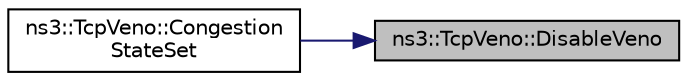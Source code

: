 digraph "ns3::TcpVeno::DisableVeno"
{
 // LATEX_PDF_SIZE
  edge [fontname="Helvetica",fontsize="10",labelfontname="Helvetica",labelfontsize="10"];
  node [fontname="Helvetica",fontsize="10",shape=record];
  rankdir="RL";
  Node1 [label="ns3::TcpVeno::DisableVeno",height=0.2,width=0.4,color="black", fillcolor="grey75", style="filled", fontcolor="black",tooltip="Turn off Veno."];
  Node1 -> Node2 [dir="back",color="midnightblue",fontsize="10",style="solid",fontname="Helvetica"];
  Node2 [label="ns3::TcpVeno::Congestion\lStateSet",height=0.2,width=0.4,color="black", fillcolor="white", style="filled",URL="$classns3_1_1_tcp_veno.html#a39f34ca48e88063934c9c4f893d9c1dc",tooltip="Enable/disable Veno depending on the congestion state."];
}
